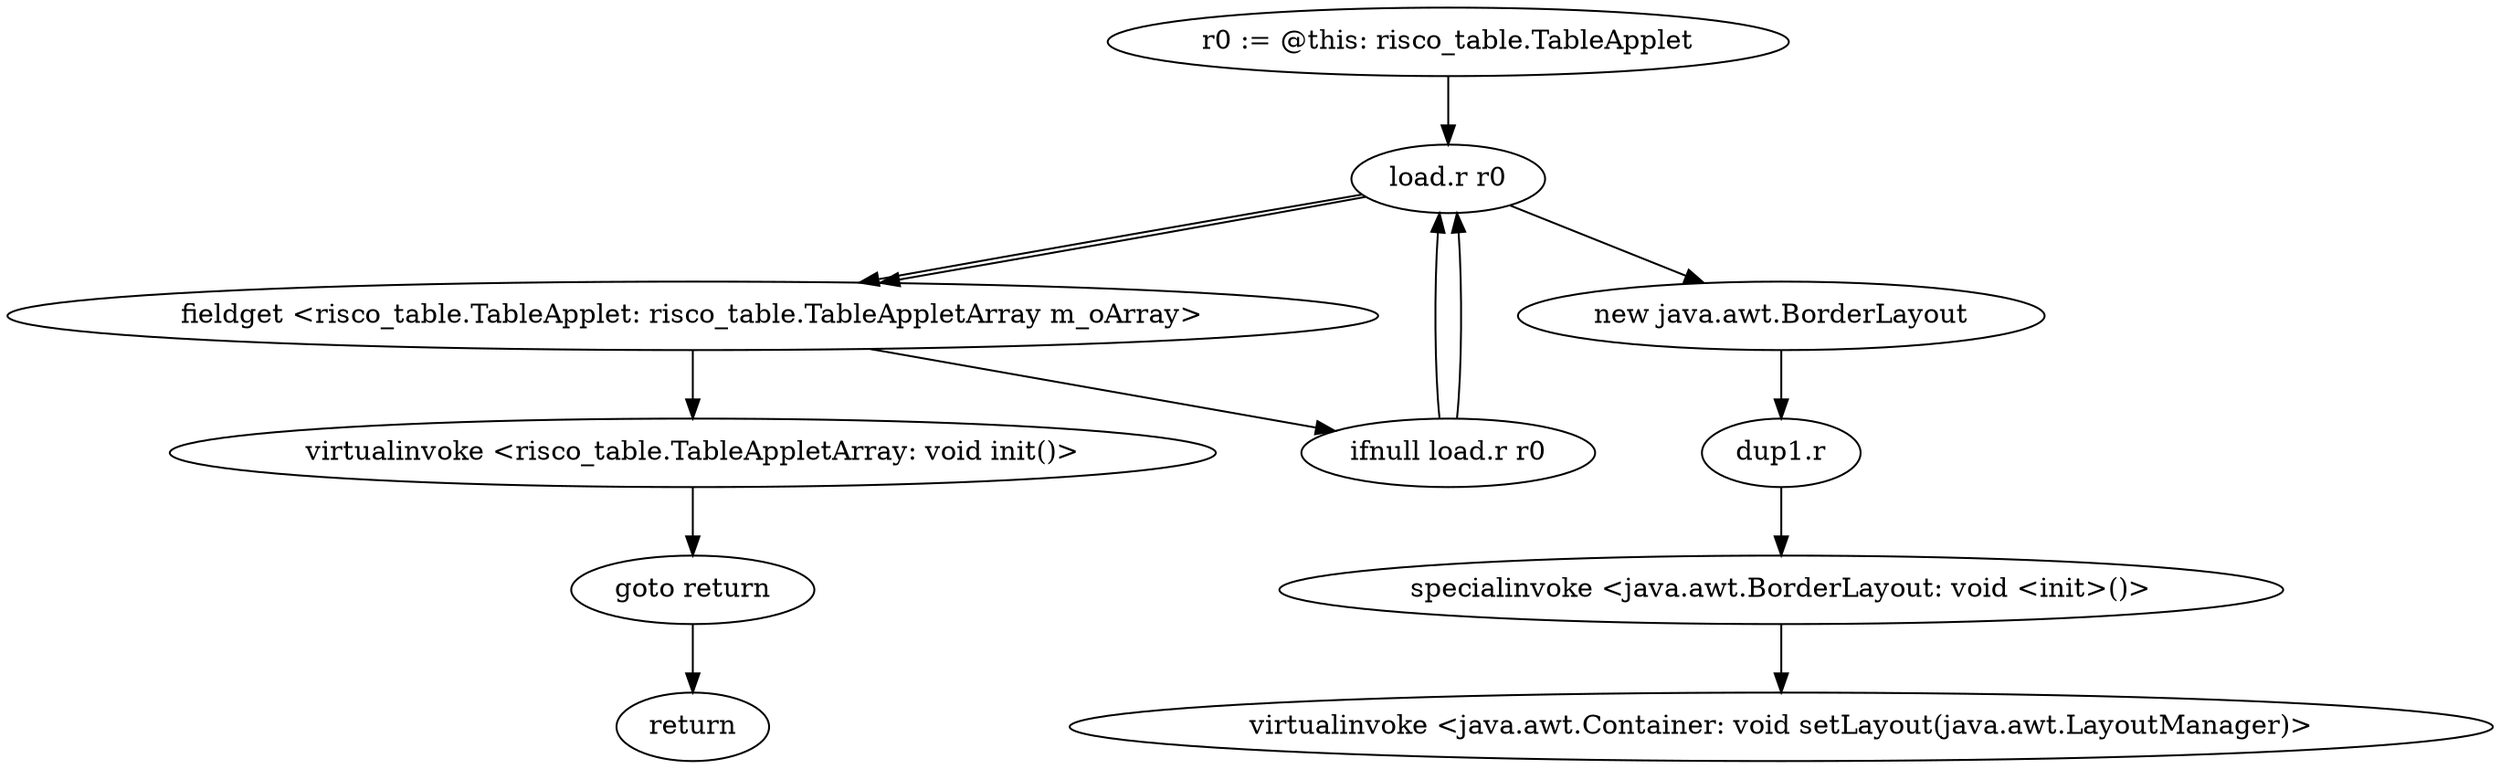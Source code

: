 digraph "" {
    "r0 := @this: risco_table.TableApplet"
    "load.r r0"
    "r0 := @this: risco_table.TableApplet"->"load.r r0";
    "fieldget <risco_table.TableApplet: risco_table.TableAppletArray m_oArray>"
    "load.r r0"->"fieldget <risco_table.TableApplet: risco_table.TableAppletArray m_oArray>";
    "ifnull load.r r0"
    "fieldget <risco_table.TableApplet: risco_table.TableAppletArray m_oArray>"->"ifnull load.r r0";
    "ifnull load.r r0"->"load.r r0";
    "load.r r0"->"fieldget <risco_table.TableApplet: risco_table.TableAppletArray m_oArray>";
    "virtualinvoke <risco_table.TableAppletArray: void init()>"
    "fieldget <risco_table.TableApplet: risco_table.TableAppletArray m_oArray>"->"virtualinvoke <risco_table.TableAppletArray: void init()>";
    "goto return"
    "virtualinvoke <risco_table.TableAppletArray: void init()>"->"goto return";
    "return"
    "goto return"->"return";
    "ifnull load.r r0"->"load.r r0";
    "new java.awt.BorderLayout"
    "load.r r0"->"new java.awt.BorderLayout";
    "dup1.r"
    "new java.awt.BorderLayout"->"dup1.r";
    "specialinvoke <java.awt.BorderLayout: void <init>()>"
    "dup1.r"->"specialinvoke <java.awt.BorderLayout: void <init>()>";
    "virtualinvoke <java.awt.Container: void setLayout(java.awt.LayoutManager)>"
    "specialinvoke <java.awt.BorderLayout: void <init>()>"->"virtualinvoke <java.awt.Container: void setLayout(java.awt.LayoutManager)>";
}
